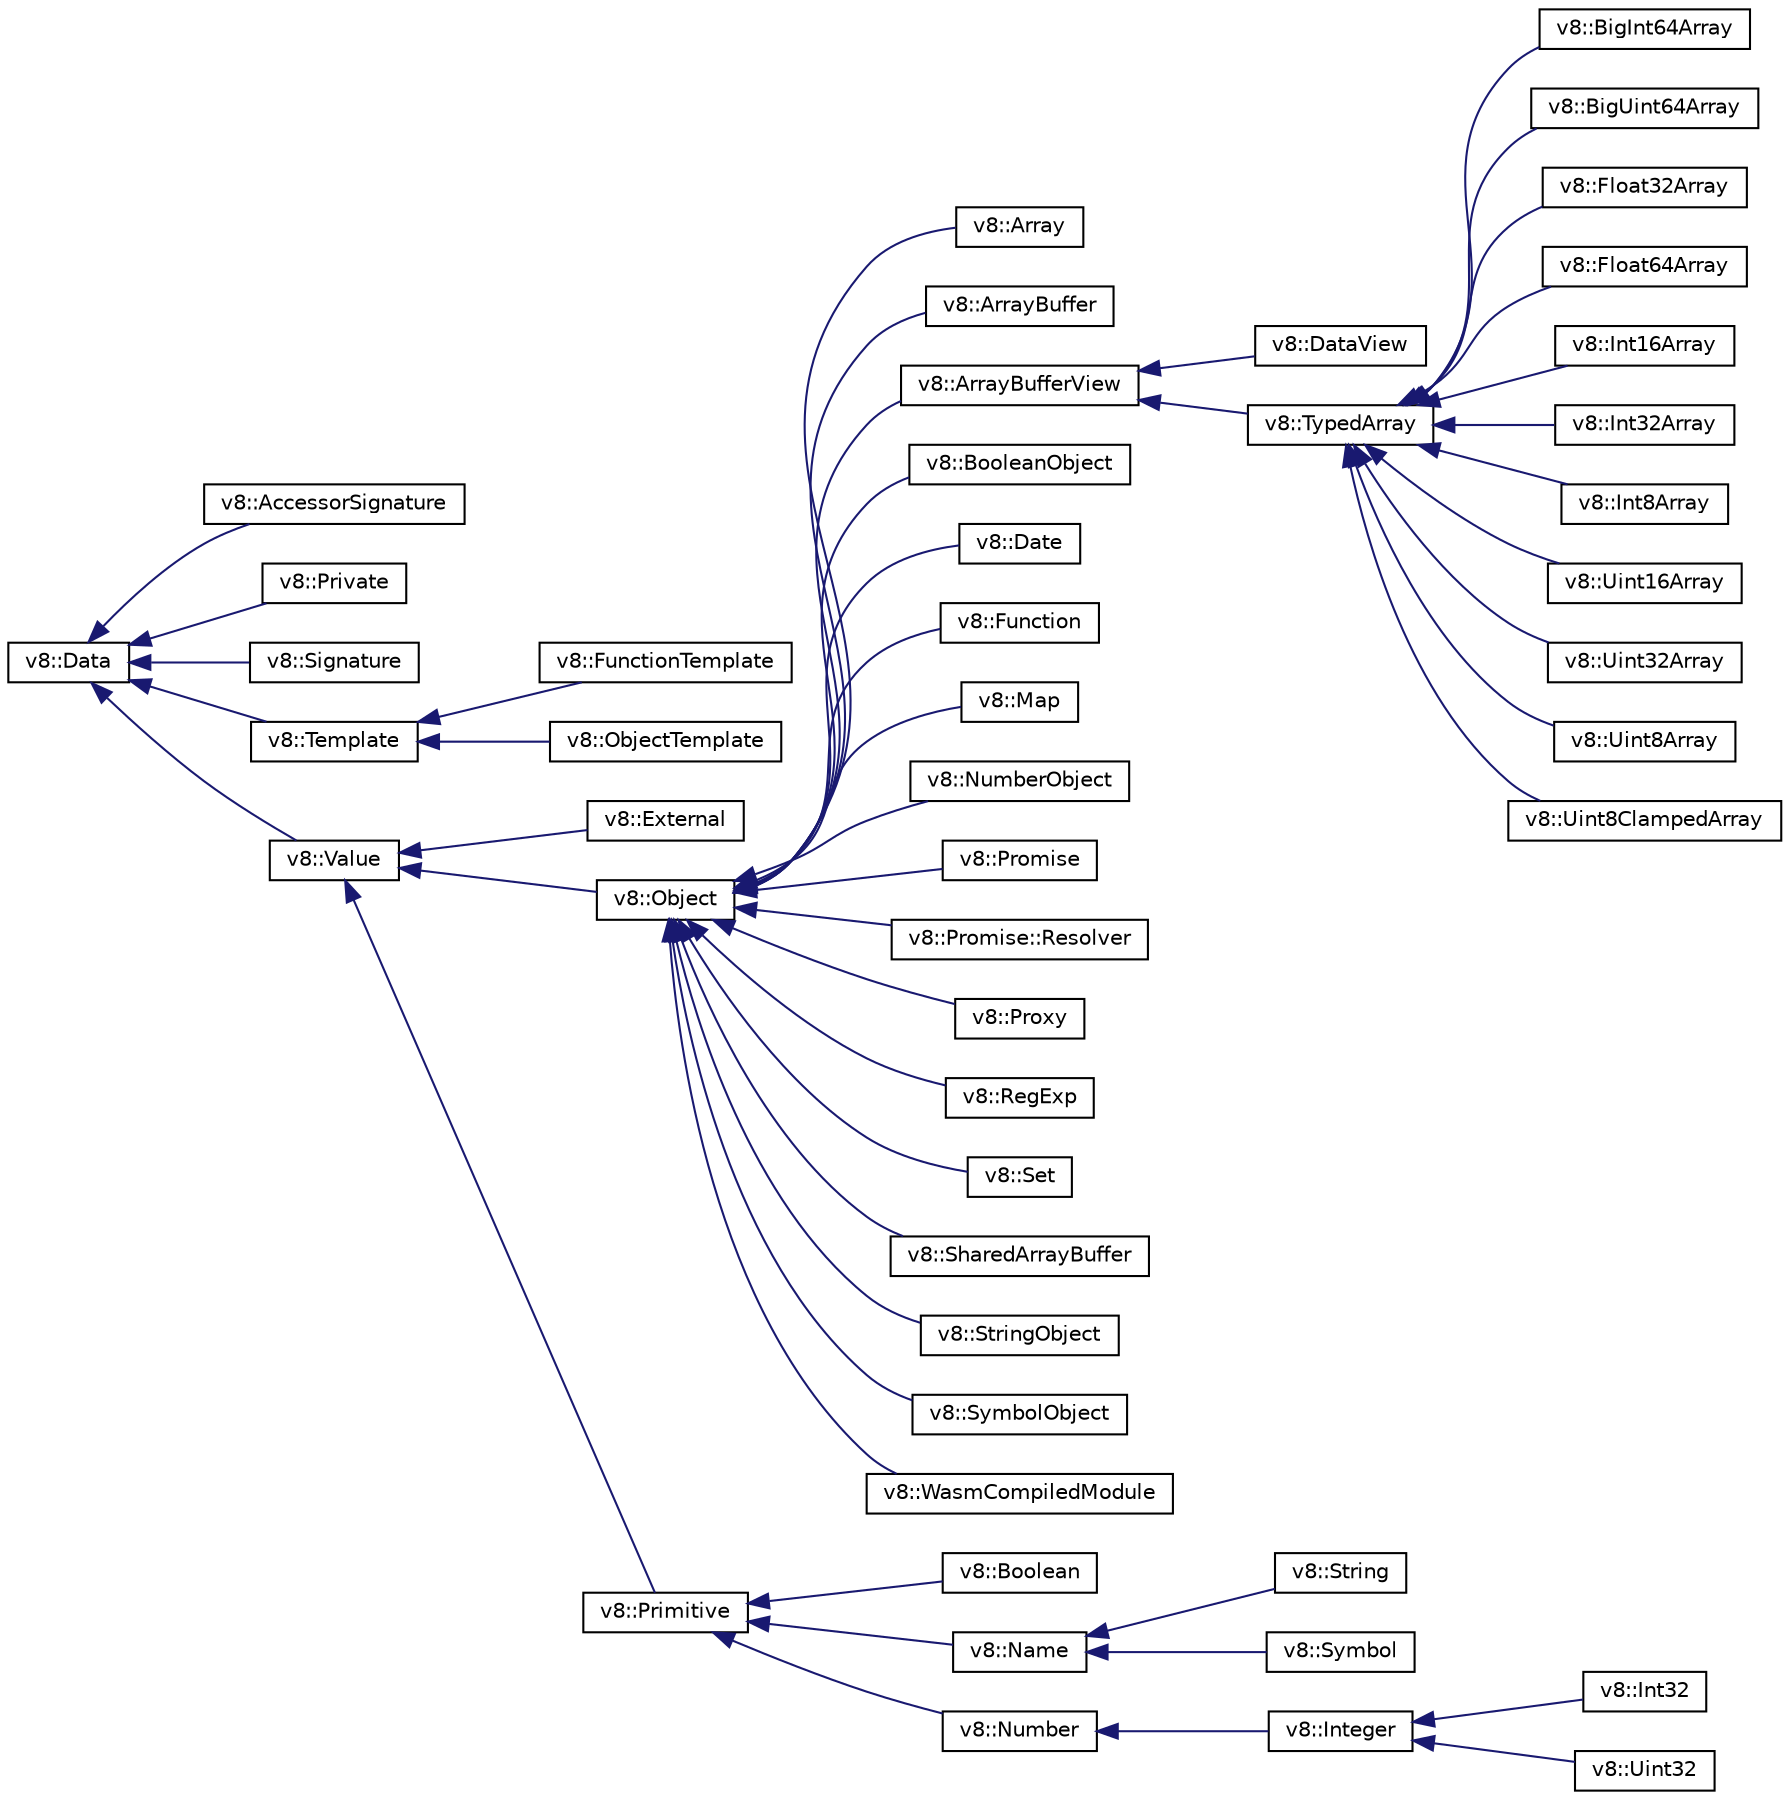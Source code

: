 digraph "Graphical Class Hierarchy"
{
  edge [fontname="Helvetica",fontsize="10",labelfontname="Helvetica",labelfontsize="10"];
  node [fontname="Helvetica",fontsize="10",shape=record];
  rankdir="LR";
  Node1 [label="v8::Data",height=0.2,width=0.4,color="black", fillcolor="white", style="filled",URL="$classv8_1_1Data.html"];
  Node1 -> Node2 [dir="back",color="midnightblue",fontsize="10",style="solid",fontname="Helvetica"];
  Node2 [label="v8::AccessorSignature",height=0.2,width=0.4,color="black", fillcolor="white", style="filled",URL="$classv8_1_1AccessorSignature.html"];
  Node1 -> Node3 [dir="back",color="midnightblue",fontsize="10",style="solid",fontname="Helvetica"];
  Node3 [label="v8::Private",height=0.2,width=0.4,color="black", fillcolor="white", style="filled",URL="$classv8_1_1Private.html"];
  Node1 -> Node4 [dir="back",color="midnightblue",fontsize="10",style="solid",fontname="Helvetica"];
  Node4 [label="v8::Signature",height=0.2,width=0.4,color="black", fillcolor="white", style="filled",URL="$classv8_1_1Signature.html"];
  Node1 -> Node5 [dir="back",color="midnightblue",fontsize="10",style="solid",fontname="Helvetica"];
  Node5 [label="v8::Template",height=0.2,width=0.4,color="black", fillcolor="white", style="filled",URL="$classv8_1_1Template.html"];
  Node5 -> Node6 [dir="back",color="midnightblue",fontsize="10",style="solid",fontname="Helvetica"];
  Node6 [label="v8::FunctionTemplate",height=0.2,width=0.4,color="black", fillcolor="white", style="filled",URL="$classv8_1_1FunctionTemplate.html"];
  Node5 -> Node7 [dir="back",color="midnightblue",fontsize="10",style="solid",fontname="Helvetica"];
  Node7 [label="v8::ObjectTemplate",height=0.2,width=0.4,color="black", fillcolor="white", style="filled",URL="$classv8_1_1ObjectTemplate.html"];
  Node1 -> Node8 [dir="back",color="midnightblue",fontsize="10",style="solid",fontname="Helvetica"];
  Node8 [label="v8::Value",height=0.2,width=0.4,color="black", fillcolor="white", style="filled",URL="$classv8_1_1Value.html"];
  Node8 -> Node9 [dir="back",color="midnightblue",fontsize="10",style="solid",fontname="Helvetica"];
  Node9 [label="v8::External",height=0.2,width=0.4,color="black", fillcolor="white", style="filled",URL="$classv8_1_1External.html"];
  Node8 -> Node10 [dir="back",color="midnightblue",fontsize="10",style="solid",fontname="Helvetica"];
  Node10 [label="v8::Object",height=0.2,width=0.4,color="black", fillcolor="white", style="filled",URL="$classv8_1_1Object.html"];
  Node10 -> Node11 [dir="back",color="midnightblue",fontsize="10",style="solid",fontname="Helvetica"];
  Node11 [label="v8::Array",height=0.2,width=0.4,color="black", fillcolor="white", style="filled",URL="$classv8_1_1Array.html"];
  Node10 -> Node12 [dir="back",color="midnightblue",fontsize="10",style="solid",fontname="Helvetica"];
  Node12 [label="v8::ArrayBuffer",height=0.2,width=0.4,color="black", fillcolor="white", style="filled",URL="$classv8_1_1ArrayBuffer.html"];
  Node10 -> Node13 [dir="back",color="midnightblue",fontsize="10",style="solid",fontname="Helvetica"];
  Node13 [label="v8::ArrayBufferView",height=0.2,width=0.4,color="black", fillcolor="white", style="filled",URL="$classv8_1_1ArrayBufferView.html"];
  Node13 -> Node14 [dir="back",color="midnightblue",fontsize="10",style="solid",fontname="Helvetica"];
  Node14 [label="v8::DataView",height=0.2,width=0.4,color="black", fillcolor="white", style="filled",URL="$classv8_1_1DataView.html"];
  Node13 -> Node15 [dir="back",color="midnightblue",fontsize="10",style="solid",fontname="Helvetica"];
  Node15 [label="v8::TypedArray",height=0.2,width=0.4,color="black", fillcolor="white", style="filled",URL="$classv8_1_1TypedArray.html"];
  Node15 -> Node16 [dir="back",color="midnightblue",fontsize="10",style="solid",fontname="Helvetica"];
  Node16 [label="v8::BigInt64Array",height=0.2,width=0.4,color="black", fillcolor="white", style="filled",URL="$classv8_1_1BigInt64Array.html"];
  Node15 -> Node17 [dir="back",color="midnightblue",fontsize="10",style="solid",fontname="Helvetica"];
  Node17 [label="v8::BigUint64Array",height=0.2,width=0.4,color="black", fillcolor="white", style="filled",URL="$classv8_1_1BigUint64Array.html"];
  Node15 -> Node18 [dir="back",color="midnightblue",fontsize="10",style="solid",fontname="Helvetica"];
  Node18 [label="v8::Float32Array",height=0.2,width=0.4,color="black", fillcolor="white", style="filled",URL="$classv8_1_1Float32Array.html"];
  Node15 -> Node19 [dir="back",color="midnightblue",fontsize="10",style="solid",fontname="Helvetica"];
  Node19 [label="v8::Float64Array",height=0.2,width=0.4,color="black", fillcolor="white", style="filled",URL="$classv8_1_1Float64Array.html"];
  Node15 -> Node20 [dir="back",color="midnightblue",fontsize="10",style="solid",fontname="Helvetica"];
  Node20 [label="v8::Int16Array",height=0.2,width=0.4,color="black", fillcolor="white", style="filled",URL="$classv8_1_1Int16Array.html"];
  Node15 -> Node21 [dir="back",color="midnightblue",fontsize="10",style="solid",fontname="Helvetica"];
  Node21 [label="v8::Int32Array",height=0.2,width=0.4,color="black", fillcolor="white", style="filled",URL="$classv8_1_1Int32Array.html"];
  Node15 -> Node22 [dir="back",color="midnightblue",fontsize="10",style="solid",fontname="Helvetica"];
  Node22 [label="v8::Int8Array",height=0.2,width=0.4,color="black", fillcolor="white", style="filled",URL="$classv8_1_1Int8Array.html"];
  Node15 -> Node23 [dir="back",color="midnightblue",fontsize="10",style="solid",fontname="Helvetica"];
  Node23 [label="v8::Uint16Array",height=0.2,width=0.4,color="black", fillcolor="white", style="filled",URL="$classv8_1_1Uint16Array.html"];
  Node15 -> Node24 [dir="back",color="midnightblue",fontsize="10",style="solid",fontname="Helvetica"];
  Node24 [label="v8::Uint32Array",height=0.2,width=0.4,color="black", fillcolor="white", style="filled",URL="$classv8_1_1Uint32Array.html"];
  Node15 -> Node25 [dir="back",color="midnightblue",fontsize="10",style="solid",fontname="Helvetica"];
  Node25 [label="v8::Uint8Array",height=0.2,width=0.4,color="black", fillcolor="white", style="filled",URL="$classv8_1_1Uint8Array.html"];
  Node15 -> Node26 [dir="back",color="midnightblue",fontsize="10",style="solid",fontname="Helvetica"];
  Node26 [label="v8::Uint8ClampedArray",height=0.2,width=0.4,color="black", fillcolor="white", style="filled",URL="$classv8_1_1Uint8ClampedArray.html"];
  Node10 -> Node27 [dir="back",color="midnightblue",fontsize="10",style="solid",fontname="Helvetica"];
  Node27 [label="v8::BooleanObject",height=0.2,width=0.4,color="black", fillcolor="white", style="filled",URL="$classv8_1_1BooleanObject.html"];
  Node10 -> Node28 [dir="back",color="midnightblue",fontsize="10",style="solid",fontname="Helvetica"];
  Node28 [label="v8::Date",height=0.2,width=0.4,color="black", fillcolor="white", style="filled",URL="$classv8_1_1Date.html"];
  Node10 -> Node29 [dir="back",color="midnightblue",fontsize="10",style="solid",fontname="Helvetica"];
  Node29 [label="v8::Function",height=0.2,width=0.4,color="black", fillcolor="white", style="filled",URL="$classv8_1_1Function.html"];
  Node10 -> Node30 [dir="back",color="midnightblue",fontsize="10",style="solid",fontname="Helvetica"];
  Node30 [label="v8::Map",height=0.2,width=0.4,color="black", fillcolor="white", style="filled",URL="$classv8_1_1Map.html"];
  Node10 -> Node31 [dir="back",color="midnightblue",fontsize="10",style="solid",fontname="Helvetica"];
  Node31 [label="v8::NumberObject",height=0.2,width=0.4,color="black", fillcolor="white", style="filled",URL="$classv8_1_1NumberObject.html"];
  Node10 -> Node32 [dir="back",color="midnightblue",fontsize="10",style="solid",fontname="Helvetica"];
  Node32 [label="v8::Promise",height=0.2,width=0.4,color="black", fillcolor="white", style="filled",URL="$classv8_1_1Promise.html"];
  Node10 -> Node33 [dir="back",color="midnightblue",fontsize="10",style="solid",fontname="Helvetica"];
  Node33 [label="v8::Promise::Resolver",height=0.2,width=0.4,color="black", fillcolor="white", style="filled",URL="$classv8_1_1Promise_1_1Resolver.html"];
  Node10 -> Node34 [dir="back",color="midnightblue",fontsize="10",style="solid",fontname="Helvetica"];
  Node34 [label="v8::Proxy",height=0.2,width=0.4,color="black", fillcolor="white", style="filled",URL="$classv8_1_1Proxy.html"];
  Node10 -> Node35 [dir="back",color="midnightblue",fontsize="10",style="solid",fontname="Helvetica"];
  Node35 [label="v8::RegExp",height=0.2,width=0.4,color="black", fillcolor="white", style="filled",URL="$classv8_1_1RegExp.html"];
  Node10 -> Node36 [dir="back",color="midnightblue",fontsize="10",style="solid",fontname="Helvetica"];
  Node36 [label="v8::Set",height=0.2,width=0.4,color="black", fillcolor="white", style="filled",URL="$classv8_1_1Set.html"];
  Node10 -> Node37 [dir="back",color="midnightblue",fontsize="10",style="solid",fontname="Helvetica"];
  Node37 [label="v8::SharedArrayBuffer",height=0.2,width=0.4,color="black", fillcolor="white", style="filled",URL="$classv8_1_1SharedArrayBuffer.html"];
  Node10 -> Node38 [dir="back",color="midnightblue",fontsize="10",style="solid",fontname="Helvetica"];
  Node38 [label="v8::StringObject",height=0.2,width=0.4,color="black", fillcolor="white", style="filled",URL="$classv8_1_1StringObject.html"];
  Node10 -> Node39 [dir="back",color="midnightblue",fontsize="10",style="solid",fontname="Helvetica"];
  Node39 [label="v8::SymbolObject",height=0.2,width=0.4,color="black", fillcolor="white", style="filled",URL="$classv8_1_1SymbolObject.html"];
  Node10 -> Node40 [dir="back",color="midnightblue",fontsize="10",style="solid",fontname="Helvetica"];
  Node40 [label="v8::WasmCompiledModule",height=0.2,width=0.4,color="black", fillcolor="white", style="filled",URL="$classv8_1_1WasmCompiledModule.html"];
  Node8 -> Node41 [dir="back",color="midnightblue",fontsize="10",style="solid",fontname="Helvetica"];
  Node41 [label="v8::Primitive",height=0.2,width=0.4,color="black", fillcolor="white", style="filled",URL="$classv8_1_1Primitive.html"];
  Node41 -> Node42 [dir="back",color="midnightblue",fontsize="10",style="solid",fontname="Helvetica"];
  Node42 [label="v8::Boolean",height=0.2,width=0.4,color="black", fillcolor="white", style="filled",URL="$classv8_1_1Boolean.html"];
  Node41 -> Node43 [dir="back",color="midnightblue",fontsize="10",style="solid",fontname="Helvetica"];
  Node43 [label="v8::Name",height=0.2,width=0.4,color="black", fillcolor="white", style="filled",URL="$classv8_1_1Name.html"];
  Node43 -> Node44 [dir="back",color="midnightblue",fontsize="10",style="solid",fontname="Helvetica"];
  Node44 [label="v8::String",height=0.2,width=0.4,color="black", fillcolor="white", style="filled",URL="$classv8_1_1String.html"];
  Node43 -> Node45 [dir="back",color="midnightblue",fontsize="10",style="solid",fontname="Helvetica"];
  Node45 [label="v8::Symbol",height=0.2,width=0.4,color="black", fillcolor="white", style="filled",URL="$classv8_1_1Symbol.html"];
  Node41 -> Node46 [dir="back",color="midnightblue",fontsize="10",style="solid",fontname="Helvetica"];
  Node46 [label="v8::Number",height=0.2,width=0.4,color="black", fillcolor="white", style="filled",URL="$classv8_1_1Number.html"];
  Node46 -> Node47 [dir="back",color="midnightblue",fontsize="10",style="solid",fontname="Helvetica"];
  Node47 [label="v8::Integer",height=0.2,width=0.4,color="black", fillcolor="white", style="filled",URL="$classv8_1_1Integer.html"];
  Node47 -> Node48 [dir="back",color="midnightblue",fontsize="10",style="solid",fontname="Helvetica"];
  Node48 [label="v8::Int32",height=0.2,width=0.4,color="black", fillcolor="white", style="filled",URL="$classv8_1_1Int32.html"];
  Node47 -> Node49 [dir="back",color="midnightblue",fontsize="10",style="solid",fontname="Helvetica"];
  Node49 [label="v8::Uint32",height=0.2,width=0.4,color="black", fillcolor="white", style="filled",URL="$classv8_1_1Uint32.html"];
}
